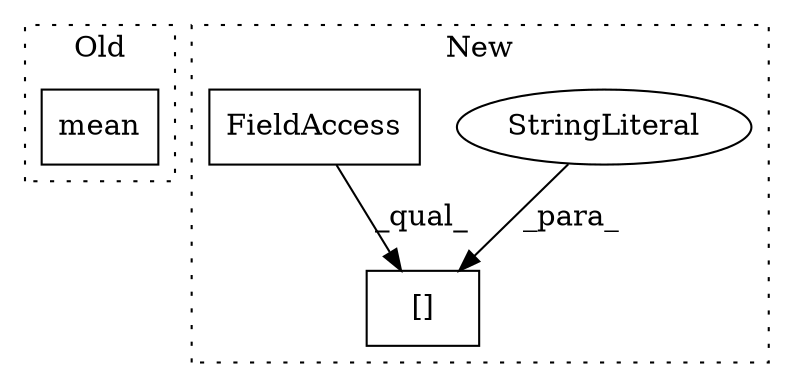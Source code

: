 digraph G {
subgraph cluster0 {
1 [label="mean" a="32" s="13289,13314" l="5,1" shape="box"];
label = "Old";
style="dotted";
}
subgraph cluster1 {
2 [label="[]" a="2" s="14459,14487" l="16,1" shape="box"];
3 [label="StringLiteral" a="45" s="14475" l="12" shape="ellipse"];
4 [label="FieldAccess" a="22" s="14459" l="15" shape="box"];
label = "New";
style="dotted";
}
3 -> 2 [label="_para_"];
4 -> 2 [label="_qual_"];
}